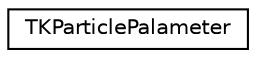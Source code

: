 digraph "クラス階層図"
{
  edge [fontname="Helvetica",fontsize="10",labelfontname="Helvetica",labelfontsize="10"];
  node [fontname="Helvetica",fontsize="10",shape=record];
  rankdir="LR";
  Node0 [label="TKParticlePalameter",height=0.2,width=0.4,color="black", fillcolor="white", style="filled",URL="$class_t_k_particle_palameter.html"];
}
